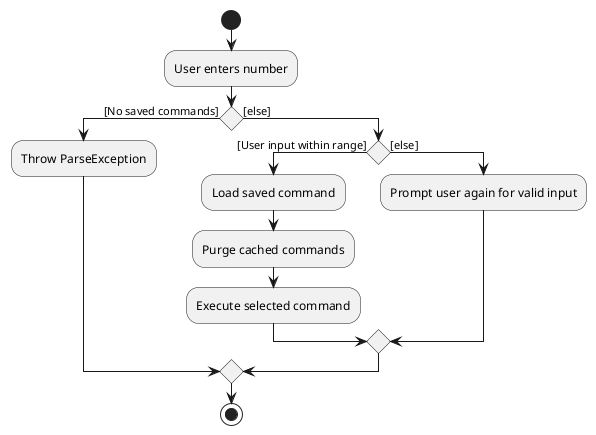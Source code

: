 @startuml
start
:User enters number;
if () then ([No saved commands])
  :Throw ParseException;
else ([else])
  if () then ([User input within range])
    :Load saved command;
    :Purge cached commands;
    :Execute selected command;
  else ([else])
    :Prompt user again for valid input;
  endif
endif
stop
@enduml
